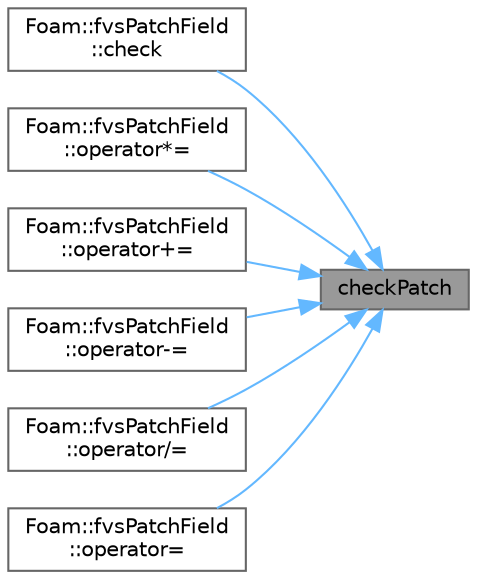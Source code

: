 digraph "checkPatch"
{
 // LATEX_PDF_SIZE
  bgcolor="transparent";
  edge [fontname=Helvetica,fontsize=10,labelfontname=Helvetica,labelfontsize=10];
  node [fontname=Helvetica,fontsize=10,shape=box,height=0.2,width=0.4];
  rankdir="RL";
  Node1 [id="Node000001",label="checkPatch",height=0.2,width=0.4,color="gray40", fillcolor="grey60", style="filled", fontcolor="black",tooltip=" "];
  Node1 -> Node2 [id="edge1_Node000001_Node000002",dir="back",color="steelblue1",style="solid",tooltip=" "];
  Node2 [id="Node000002",label="Foam::fvsPatchField\l::check",height=0.2,width=0.4,color="grey40", fillcolor="white", style="filled",URL="$classFoam_1_1fvsPatchField.html#ac687f237fb4c58ded7b1f471861f1c5b",tooltip=" "];
  Node1 -> Node3 [id="edge2_Node000001_Node000003",dir="back",color="steelblue1",style="solid",tooltip=" "];
  Node3 [id="Node000003",label="Foam::fvsPatchField\l::operator*=",height=0.2,width=0.4,color="grey40", fillcolor="white", style="filled",URL="$classFoam_1_1fvsPatchField.html#af02e8ea066fad79587522f2292cdf1bc",tooltip=" "];
  Node1 -> Node4 [id="edge3_Node000001_Node000004",dir="back",color="steelblue1",style="solid",tooltip=" "];
  Node4 [id="Node000004",label="Foam::fvsPatchField\l::operator+=",height=0.2,width=0.4,color="grey40", fillcolor="white", style="filled",URL="$classFoam_1_1fvsPatchField.html#abb8527b970bbb84e2a909464f2292da6",tooltip=" "];
  Node1 -> Node5 [id="edge4_Node000001_Node000005",dir="back",color="steelblue1",style="solid",tooltip=" "];
  Node5 [id="Node000005",label="Foam::fvsPatchField\l::operator-=",height=0.2,width=0.4,color="grey40", fillcolor="white", style="filled",URL="$classFoam_1_1fvsPatchField.html#a98f7529b04eff2f8653f665c1e51bf09",tooltip=" "];
  Node1 -> Node6 [id="edge5_Node000001_Node000006",dir="back",color="steelblue1",style="solid",tooltip=" "];
  Node6 [id="Node000006",label="Foam::fvsPatchField\l::operator/=",height=0.2,width=0.4,color="grey40", fillcolor="white", style="filled",URL="$classFoam_1_1fvsPatchField.html#ab48562ec0316ad4224410a9faa90b98c",tooltip=" "];
  Node1 -> Node7 [id="edge6_Node000001_Node000007",dir="back",color="steelblue1",style="solid",tooltip=" "];
  Node7 [id="Node000007",label="Foam::fvsPatchField\l::operator=",height=0.2,width=0.4,color="grey40", fillcolor="white", style="filled",URL="$classFoam_1_1fvsPatchField.html#a95ad5c9eb92b54d6be4ba55ab8ac2f32",tooltip=" "];
}
